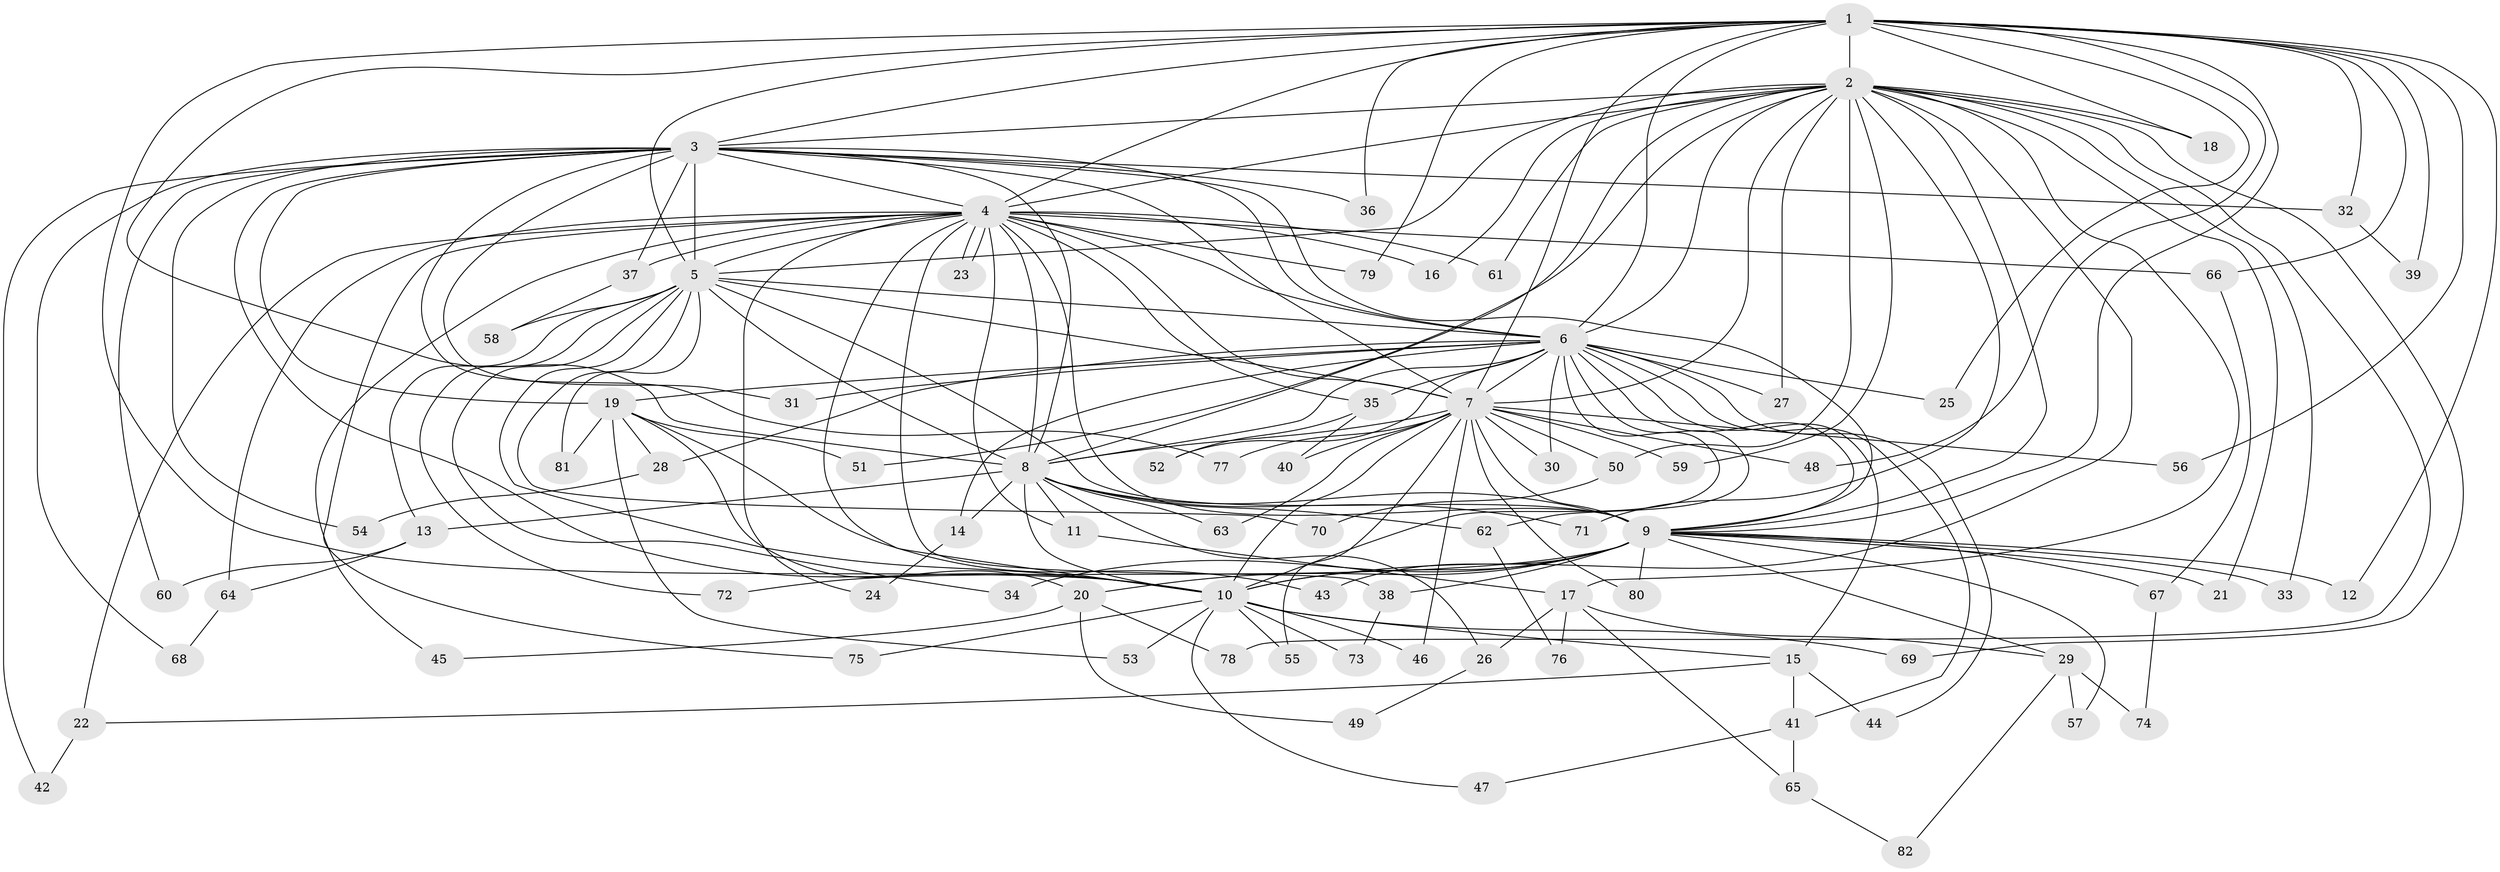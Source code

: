 // Generated by graph-tools (version 1.1) at 2025/25/03/09/25 03:25:46]
// undirected, 82 vertices, 189 edges
graph export_dot {
graph [start="1"]
  node [color=gray90,style=filled];
  1;
  2;
  3;
  4;
  5;
  6;
  7;
  8;
  9;
  10;
  11;
  12;
  13;
  14;
  15;
  16;
  17;
  18;
  19;
  20;
  21;
  22;
  23;
  24;
  25;
  26;
  27;
  28;
  29;
  30;
  31;
  32;
  33;
  34;
  35;
  36;
  37;
  38;
  39;
  40;
  41;
  42;
  43;
  44;
  45;
  46;
  47;
  48;
  49;
  50;
  51;
  52;
  53;
  54;
  55;
  56;
  57;
  58;
  59;
  60;
  61;
  62;
  63;
  64;
  65;
  66;
  67;
  68;
  69;
  70;
  71;
  72;
  73;
  74;
  75;
  76;
  77;
  78;
  79;
  80;
  81;
  82;
  1 -- 2;
  1 -- 3;
  1 -- 4;
  1 -- 5;
  1 -- 6;
  1 -- 7;
  1 -- 8;
  1 -- 9;
  1 -- 10;
  1 -- 12;
  1 -- 18;
  1 -- 25;
  1 -- 32;
  1 -- 36;
  1 -- 39;
  1 -- 48;
  1 -- 56;
  1 -- 66;
  1 -- 79;
  2 -- 3;
  2 -- 4;
  2 -- 5;
  2 -- 6;
  2 -- 7;
  2 -- 8;
  2 -- 9;
  2 -- 10;
  2 -- 16;
  2 -- 17;
  2 -- 18;
  2 -- 21;
  2 -- 27;
  2 -- 33;
  2 -- 50;
  2 -- 51;
  2 -- 59;
  2 -- 61;
  2 -- 69;
  2 -- 71;
  2 -- 78;
  3 -- 4;
  3 -- 5;
  3 -- 6;
  3 -- 7;
  3 -- 8;
  3 -- 9;
  3 -- 10;
  3 -- 19;
  3 -- 31;
  3 -- 32;
  3 -- 36;
  3 -- 37;
  3 -- 42;
  3 -- 54;
  3 -- 60;
  3 -- 68;
  3 -- 77;
  4 -- 5;
  4 -- 6;
  4 -- 7;
  4 -- 8;
  4 -- 9;
  4 -- 10;
  4 -- 11;
  4 -- 16;
  4 -- 22;
  4 -- 23;
  4 -- 23;
  4 -- 24;
  4 -- 35;
  4 -- 37;
  4 -- 38;
  4 -- 45;
  4 -- 61;
  4 -- 64;
  4 -- 66;
  4 -- 75;
  4 -- 79;
  5 -- 6;
  5 -- 7;
  5 -- 8;
  5 -- 9;
  5 -- 10;
  5 -- 13;
  5 -- 34;
  5 -- 58;
  5 -- 70;
  5 -- 72;
  5 -- 81;
  6 -- 7;
  6 -- 8;
  6 -- 9;
  6 -- 10;
  6 -- 14;
  6 -- 15;
  6 -- 19;
  6 -- 25;
  6 -- 27;
  6 -- 28;
  6 -- 30;
  6 -- 31;
  6 -- 35;
  6 -- 41;
  6 -- 44;
  6 -- 52;
  6 -- 62;
  7 -- 8;
  7 -- 9;
  7 -- 10;
  7 -- 30;
  7 -- 40;
  7 -- 46;
  7 -- 48;
  7 -- 50;
  7 -- 55;
  7 -- 56;
  7 -- 59;
  7 -- 63;
  7 -- 77;
  7 -- 80;
  8 -- 9;
  8 -- 10;
  8 -- 11;
  8 -- 13;
  8 -- 14;
  8 -- 26;
  8 -- 62;
  8 -- 63;
  8 -- 71;
  9 -- 10;
  9 -- 12;
  9 -- 20;
  9 -- 21;
  9 -- 29;
  9 -- 33;
  9 -- 34;
  9 -- 38;
  9 -- 43;
  9 -- 57;
  9 -- 67;
  9 -- 72;
  9 -- 80;
  10 -- 15;
  10 -- 46;
  10 -- 47;
  10 -- 53;
  10 -- 55;
  10 -- 69;
  10 -- 73;
  10 -- 75;
  11 -- 17;
  13 -- 60;
  13 -- 64;
  14 -- 24;
  15 -- 22;
  15 -- 41;
  15 -- 44;
  17 -- 26;
  17 -- 29;
  17 -- 65;
  17 -- 76;
  19 -- 20;
  19 -- 28;
  19 -- 43;
  19 -- 51;
  19 -- 53;
  19 -- 81;
  20 -- 45;
  20 -- 49;
  20 -- 78;
  22 -- 42;
  26 -- 49;
  28 -- 54;
  29 -- 57;
  29 -- 74;
  29 -- 82;
  32 -- 39;
  35 -- 40;
  35 -- 52;
  37 -- 58;
  38 -- 73;
  41 -- 47;
  41 -- 65;
  50 -- 70;
  62 -- 76;
  64 -- 68;
  65 -- 82;
  66 -- 67;
  67 -- 74;
}
